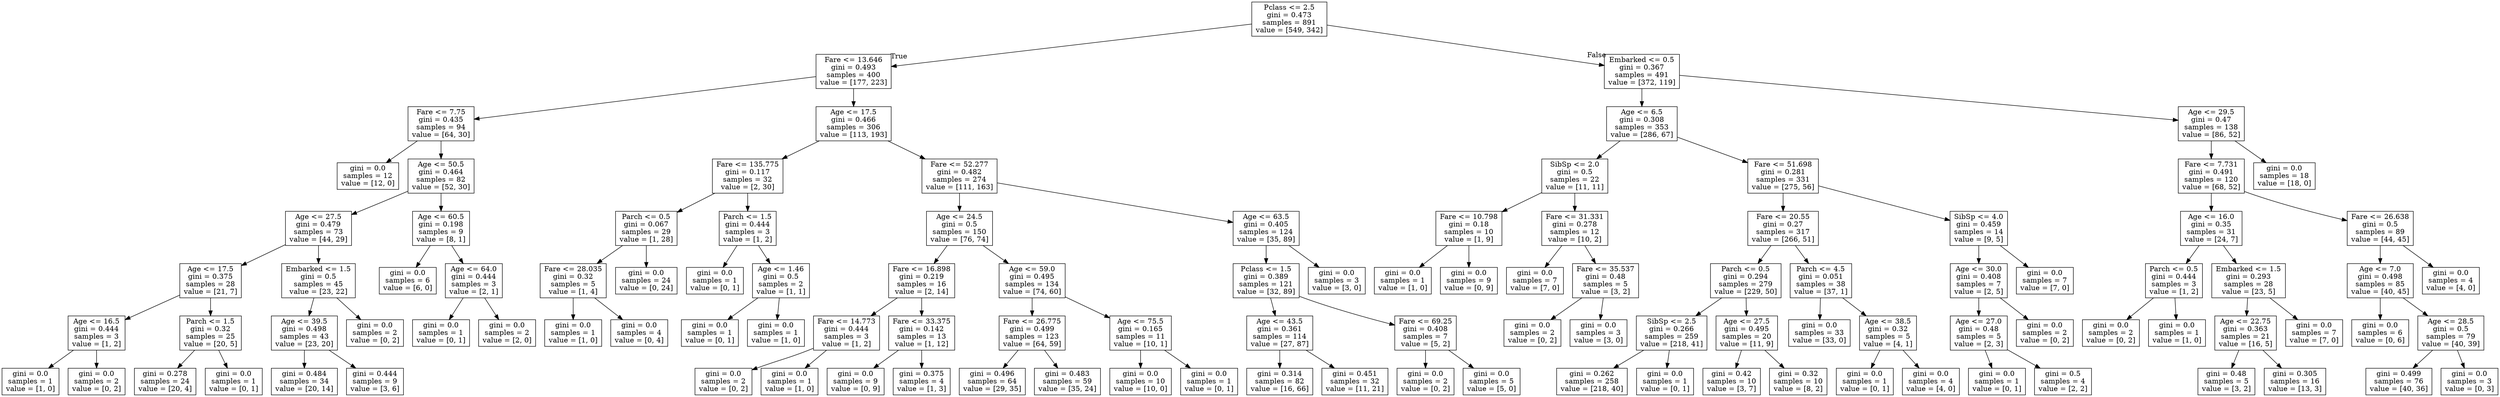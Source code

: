 digraph Tree {
node [shape=box] ;
0 [label="Pclass <= 2.5\ngini = 0.473\nsamples = 891\nvalue = [549, 342]"] ;
1 [label="Fare <= 13.646\ngini = 0.493\nsamples = 400\nvalue = [177, 223]"] ;
0 -> 1 [labeldistance=2.5, labelangle=45, headlabel="True"] ;
2 [label="Fare <= 7.75\ngini = 0.435\nsamples = 94\nvalue = [64, 30]"] ;
1 -> 2 ;
3 [label="gini = 0.0\nsamples = 12\nvalue = [12, 0]"] ;
2 -> 3 ;
4 [label="Age <= 50.5\ngini = 0.464\nsamples = 82\nvalue = [52, 30]"] ;
2 -> 4 ;
5 [label="Age <= 27.5\ngini = 0.479\nsamples = 73\nvalue = [44, 29]"] ;
4 -> 5 ;
6 [label="Age <= 17.5\ngini = 0.375\nsamples = 28\nvalue = [21, 7]"] ;
5 -> 6 ;
7 [label="Age <= 16.5\ngini = 0.444\nsamples = 3\nvalue = [1, 2]"] ;
6 -> 7 ;
8 [label="gini = 0.0\nsamples = 1\nvalue = [1, 0]"] ;
7 -> 8 ;
9 [label="gini = 0.0\nsamples = 2\nvalue = [0, 2]"] ;
7 -> 9 ;
10 [label="Parch <= 1.5\ngini = 0.32\nsamples = 25\nvalue = [20, 5]"] ;
6 -> 10 ;
11 [label="gini = 0.278\nsamples = 24\nvalue = [20, 4]"] ;
10 -> 11 ;
12 [label="gini = 0.0\nsamples = 1\nvalue = [0, 1]"] ;
10 -> 12 ;
13 [label="Embarked <= 1.5\ngini = 0.5\nsamples = 45\nvalue = [23, 22]"] ;
5 -> 13 ;
14 [label="Age <= 39.5\ngini = 0.498\nsamples = 43\nvalue = [23, 20]"] ;
13 -> 14 ;
15 [label="gini = 0.484\nsamples = 34\nvalue = [20, 14]"] ;
14 -> 15 ;
16 [label="gini = 0.444\nsamples = 9\nvalue = [3, 6]"] ;
14 -> 16 ;
17 [label="gini = 0.0\nsamples = 2\nvalue = [0, 2]"] ;
13 -> 17 ;
18 [label="Age <= 60.5\ngini = 0.198\nsamples = 9\nvalue = [8, 1]"] ;
4 -> 18 ;
19 [label="gini = 0.0\nsamples = 6\nvalue = [6, 0]"] ;
18 -> 19 ;
20 [label="Age <= 64.0\ngini = 0.444\nsamples = 3\nvalue = [2, 1]"] ;
18 -> 20 ;
21 [label="gini = 0.0\nsamples = 1\nvalue = [0, 1]"] ;
20 -> 21 ;
22 [label="gini = 0.0\nsamples = 2\nvalue = [2, 0]"] ;
20 -> 22 ;
23 [label="Age <= 17.5\ngini = 0.466\nsamples = 306\nvalue = [113, 193]"] ;
1 -> 23 ;
24 [label="Fare <= 135.775\ngini = 0.117\nsamples = 32\nvalue = [2, 30]"] ;
23 -> 24 ;
25 [label="Parch <= 0.5\ngini = 0.067\nsamples = 29\nvalue = [1, 28]"] ;
24 -> 25 ;
26 [label="Fare <= 28.035\ngini = 0.32\nsamples = 5\nvalue = [1, 4]"] ;
25 -> 26 ;
27 [label="gini = 0.0\nsamples = 1\nvalue = [1, 0]"] ;
26 -> 27 ;
28 [label="gini = 0.0\nsamples = 4\nvalue = [0, 4]"] ;
26 -> 28 ;
29 [label="gini = 0.0\nsamples = 24\nvalue = [0, 24]"] ;
25 -> 29 ;
30 [label="Parch <= 1.5\ngini = 0.444\nsamples = 3\nvalue = [1, 2]"] ;
24 -> 30 ;
31 [label="gini = 0.0\nsamples = 1\nvalue = [0, 1]"] ;
30 -> 31 ;
32 [label="Age <= 1.46\ngini = 0.5\nsamples = 2\nvalue = [1, 1]"] ;
30 -> 32 ;
33 [label="gini = 0.0\nsamples = 1\nvalue = [0, 1]"] ;
32 -> 33 ;
34 [label="gini = 0.0\nsamples = 1\nvalue = [1, 0]"] ;
32 -> 34 ;
35 [label="Fare <= 52.277\ngini = 0.482\nsamples = 274\nvalue = [111, 163]"] ;
23 -> 35 ;
36 [label="Age <= 24.5\ngini = 0.5\nsamples = 150\nvalue = [76, 74]"] ;
35 -> 36 ;
37 [label="Fare <= 16.898\ngini = 0.219\nsamples = 16\nvalue = [2, 14]"] ;
36 -> 37 ;
38 [label="Fare <= 14.773\ngini = 0.444\nsamples = 3\nvalue = [1, 2]"] ;
37 -> 38 ;
39 [label="gini = 0.0\nsamples = 2\nvalue = [0, 2]"] ;
38 -> 39 ;
40 [label="gini = 0.0\nsamples = 1\nvalue = [1, 0]"] ;
38 -> 40 ;
41 [label="Fare <= 33.375\ngini = 0.142\nsamples = 13\nvalue = [1, 12]"] ;
37 -> 41 ;
42 [label="gini = 0.0\nsamples = 9\nvalue = [0, 9]"] ;
41 -> 42 ;
43 [label="gini = 0.375\nsamples = 4\nvalue = [1, 3]"] ;
41 -> 43 ;
44 [label="Age <= 59.0\ngini = 0.495\nsamples = 134\nvalue = [74, 60]"] ;
36 -> 44 ;
45 [label="Fare <= 26.775\ngini = 0.499\nsamples = 123\nvalue = [64, 59]"] ;
44 -> 45 ;
46 [label="gini = 0.496\nsamples = 64\nvalue = [29, 35]"] ;
45 -> 46 ;
47 [label="gini = 0.483\nsamples = 59\nvalue = [35, 24]"] ;
45 -> 47 ;
48 [label="Age <= 75.5\ngini = 0.165\nsamples = 11\nvalue = [10, 1]"] ;
44 -> 48 ;
49 [label="gini = 0.0\nsamples = 10\nvalue = [10, 0]"] ;
48 -> 49 ;
50 [label="gini = 0.0\nsamples = 1\nvalue = [0, 1]"] ;
48 -> 50 ;
51 [label="Age <= 63.5\ngini = 0.405\nsamples = 124\nvalue = [35, 89]"] ;
35 -> 51 ;
52 [label="Pclass <= 1.5\ngini = 0.389\nsamples = 121\nvalue = [32, 89]"] ;
51 -> 52 ;
53 [label="Age <= 43.5\ngini = 0.361\nsamples = 114\nvalue = [27, 87]"] ;
52 -> 53 ;
54 [label="gini = 0.314\nsamples = 82\nvalue = [16, 66]"] ;
53 -> 54 ;
55 [label="gini = 0.451\nsamples = 32\nvalue = [11, 21]"] ;
53 -> 55 ;
56 [label="Fare <= 69.25\ngini = 0.408\nsamples = 7\nvalue = [5, 2]"] ;
52 -> 56 ;
57 [label="gini = 0.0\nsamples = 2\nvalue = [0, 2]"] ;
56 -> 57 ;
58 [label="gini = 0.0\nsamples = 5\nvalue = [5, 0]"] ;
56 -> 58 ;
59 [label="gini = 0.0\nsamples = 3\nvalue = [3, 0]"] ;
51 -> 59 ;
60 [label="Embarked <= 0.5\ngini = 0.367\nsamples = 491\nvalue = [372, 119]"] ;
0 -> 60 [labeldistance=2.5, labelangle=-45, headlabel="False"] ;
61 [label="Age <= 6.5\ngini = 0.308\nsamples = 353\nvalue = [286, 67]"] ;
60 -> 61 ;
62 [label="SibSp <= 2.0\ngini = 0.5\nsamples = 22\nvalue = [11, 11]"] ;
61 -> 62 ;
63 [label="Fare <= 10.798\ngini = 0.18\nsamples = 10\nvalue = [1, 9]"] ;
62 -> 63 ;
64 [label="gini = 0.0\nsamples = 1\nvalue = [1, 0]"] ;
63 -> 64 ;
65 [label="gini = 0.0\nsamples = 9\nvalue = [0, 9]"] ;
63 -> 65 ;
66 [label="Fare <= 31.331\ngini = 0.278\nsamples = 12\nvalue = [10, 2]"] ;
62 -> 66 ;
67 [label="gini = 0.0\nsamples = 7\nvalue = [7, 0]"] ;
66 -> 67 ;
68 [label="Fare <= 35.537\ngini = 0.48\nsamples = 5\nvalue = [3, 2]"] ;
66 -> 68 ;
69 [label="gini = 0.0\nsamples = 2\nvalue = [0, 2]"] ;
68 -> 69 ;
70 [label="gini = 0.0\nsamples = 3\nvalue = [3, 0]"] ;
68 -> 70 ;
71 [label="Fare <= 51.698\ngini = 0.281\nsamples = 331\nvalue = [275, 56]"] ;
61 -> 71 ;
72 [label="Fare <= 20.55\ngini = 0.27\nsamples = 317\nvalue = [266, 51]"] ;
71 -> 72 ;
73 [label="Parch <= 0.5\ngini = 0.294\nsamples = 279\nvalue = [229, 50]"] ;
72 -> 73 ;
74 [label="SibSp <= 2.5\ngini = 0.266\nsamples = 259\nvalue = [218, 41]"] ;
73 -> 74 ;
75 [label="gini = 0.262\nsamples = 258\nvalue = [218, 40]"] ;
74 -> 75 ;
76 [label="gini = 0.0\nsamples = 1\nvalue = [0, 1]"] ;
74 -> 76 ;
77 [label="Age <= 27.5\ngini = 0.495\nsamples = 20\nvalue = [11, 9]"] ;
73 -> 77 ;
78 [label="gini = 0.42\nsamples = 10\nvalue = [3, 7]"] ;
77 -> 78 ;
79 [label="gini = 0.32\nsamples = 10\nvalue = [8, 2]"] ;
77 -> 79 ;
80 [label="Parch <= 4.5\ngini = 0.051\nsamples = 38\nvalue = [37, 1]"] ;
72 -> 80 ;
81 [label="gini = 0.0\nsamples = 33\nvalue = [33, 0]"] ;
80 -> 81 ;
82 [label="Age <= 38.5\ngini = 0.32\nsamples = 5\nvalue = [4, 1]"] ;
80 -> 82 ;
83 [label="gini = 0.0\nsamples = 1\nvalue = [0, 1]"] ;
82 -> 83 ;
84 [label="gini = 0.0\nsamples = 4\nvalue = [4, 0]"] ;
82 -> 84 ;
85 [label="SibSp <= 4.0\ngini = 0.459\nsamples = 14\nvalue = [9, 5]"] ;
71 -> 85 ;
86 [label="Age <= 30.0\ngini = 0.408\nsamples = 7\nvalue = [2, 5]"] ;
85 -> 86 ;
87 [label="Age <= 27.0\ngini = 0.48\nsamples = 5\nvalue = [2, 3]"] ;
86 -> 87 ;
88 [label="gini = 0.0\nsamples = 1\nvalue = [0, 1]"] ;
87 -> 88 ;
89 [label="gini = 0.5\nsamples = 4\nvalue = [2, 2]"] ;
87 -> 89 ;
90 [label="gini = 0.0\nsamples = 2\nvalue = [0, 2]"] ;
86 -> 90 ;
91 [label="gini = 0.0\nsamples = 7\nvalue = [7, 0]"] ;
85 -> 91 ;
92 [label="Age <= 29.5\ngini = 0.47\nsamples = 138\nvalue = [86, 52]"] ;
60 -> 92 ;
93 [label="Fare <= 7.731\ngini = 0.491\nsamples = 120\nvalue = [68, 52]"] ;
92 -> 93 ;
94 [label="Age <= 16.0\ngini = 0.35\nsamples = 31\nvalue = [24, 7]"] ;
93 -> 94 ;
95 [label="Parch <= 0.5\ngini = 0.444\nsamples = 3\nvalue = [1, 2]"] ;
94 -> 95 ;
96 [label="gini = 0.0\nsamples = 2\nvalue = [0, 2]"] ;
95 -> 96 ;
97 [label="gini = 0.0\nsamples = 1\nvalue = [1, 0]"] ;
95 -> 97 ;
98 [label="Embarked <= 1.5\ngini = 0.293\nsamples = 28\nvalue = [23, 5]"] ;
94 -> 98 ;
99 [label="Age <= 22.75\ngini = 0.363\nsamples = 21\nvalue = [16, 5]"] ;
98 -> 99 ;
100 [label="gini = 0.48\nsamples = 5\nvalue = [3, 2]"] ;
99 -> 100 ;
101 [label="gini = 0.305\nsamples = 16\nvalue = [13, 3]"] ;
99 -> 101 ;
102 [label="gini = 0.0\nsamples = 7\nvalue = [7, 0]"] ;
98 -> 102 ;
103 [label="Fare <= 26.638\ngini = 0.5\nsamples = 89\nvalue = [44, 45]"] ;
93 -> 103 ;
104 [label="Age <= 7.0\ngini = 0.498\nsamples = 85\nvalue = [40, 45]"] ;
103 -> 104 ;
105 [label="gini = 0.0\nsamples = 6\nvalue = [0, 6]"] ;
104 -> 105 ;
106 [label="Age <= 28.5\ngini = 0.5\nsamples = 79\nvalue = [40, 39]"] ;
104 -> 106 ;
107 [label="gini = 0.499\nsamples = 76\nvalue = [40, 36]"] ;
106 -> 107 ;
108 [label="gini = 0.0\nsamples = 3\nvalue = [0, 3]"] ;
106 -> 108 ;
109 [label="gini = 0.0\nsamples = 4\nvalue = [4, 0]"] ;
103 -> 109 ;
110 [label="gini = 0.0\nsamples = 18\nvalue = [18, 0]"] ;
92 -> 110 ;
}